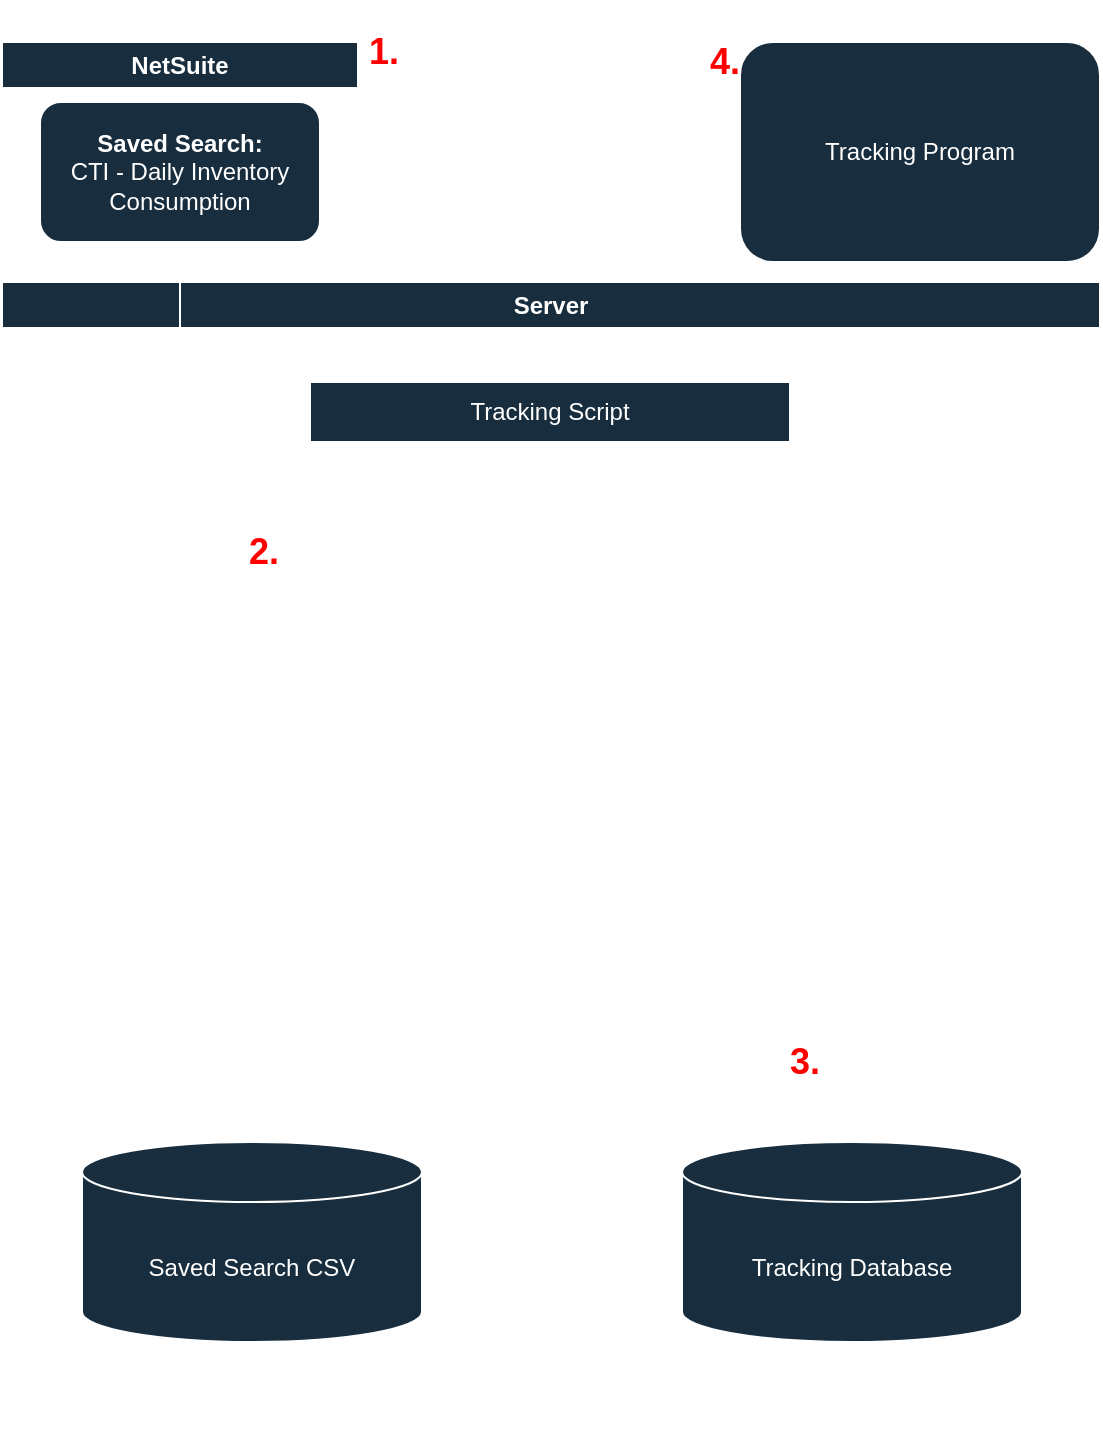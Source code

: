 <mxfile version="21.3.2" type="github">
  <diagram id="C5RBs43oDa-KdzZeNtuy" name="Page-1">
    <mxGraphModel dx="1434" dy="754" grid="1" gridSize="10" guides="1" tooltips="1" connect="1" arrows="1" fold="1" page="1" pageScale="1" pageWidth="827" pageHeight="1169" math="0" shadow="0">
      <root>
        <mxCell id="WIyWlLk6GJQsqaUBKTNV-0" />
        <mxCell id="WIyWlLk6GJQsqaUBKTNV-1" parent="WIyWlLk6GJQsqaUBKTNV-0" />
        <mxCell id="U5RVJwo38xha9huWu8kf-47" style="edgeStyle=orthogonalEdgeStyle;rounded=0;orthogonalLoop=1;jettySize=auto;html=1;exitX=0.5;exitY=1;exitDx=0;exitDy=0;entryX=0.855;entryY=0;entryDx=0;entryDy=4.35;entryPerimeter=0;labelBackgroundColor=none;strokeColor=#ffffff;fontColor=default;" edge="1" parent="WIyWlLk6GJQsqaUBKTNV-1" source="U5RVJwo38xha9huWu8kf-3" target="U5RVJwo38xha9huWu8kf-35">
          <mxGeometry relative="1" as="geometry" />
        </mxCell>
        <mxCell id="U5RVJwo38xha9huWu8kf-70" value="Reads" style="edgeLabel;html=1;align=center;verticalAlign=middle;resizable=0;points=[];fontColor=#FFFFFF;" vertex="1" connectable="0" parent="U5RVJwo38xha9huWu8kf-47">
          <mxGeometry x="0.264" y="1" relative="1" as="geometry">
            <mxPoint y="59" as="offset" />
          </mxGeometry>
        </mxCell>
        <mxCell id="U5RVJwo38xha9huWu8kf-3" value="Tracking Program" style="rounded=1;whiteSpace=wrap;html=1;labelBackgroundColor=none;fillColor=#182E3E;strokeColor=#FFFFFF;fontColor=#FFFFFF;" vertex="1" parent="WIyWlLk6GJQsqaUBKTNV-1">
          <mxGeometry x="508" y="210" width="180" height="110" as="geometry" />
        </mxCell>
        <mxCell id="U5RVJwo38xha9huWu8kf-5" value="Server" style="swimlane;whiteSpace=wrap;html=1;labelBackgroundColor=none;fillColor=#182E3E;strokeColor=#FFFFFF;fontColor=#FFFFFF;" vertex="1" parent="WIyWlLk6GJQsqaUBKTNV-1">
          <mxGeometry x="139" y="330" width="549" height="580" as="geometry" />
        </mxCell>
        <mxCell id="U5RVJwo38xha9huWu8kf-51" style="edgeStyle=orthogonalEdgeStyle;rounded=0;orthogonalLoop=1;jettySize=auto;html=1;exitX=0.5;exitY=0;exitDx=0;exitDy=0;exitPerimeter=0;entryX=0;entryY=0.5;entryDx=0;entryDy=0;strokeColor=#ffffff;labelBackgroundColor=none;fontColor=default;" edge="1" parent="U5RVJwo38xha9huWu8kf-5" source="U5RVJwo38xha9huWu8kf-17" target="U5RVJwo38xha9huWu8kf-34">
          <mxGeometry relative="1" as="geometry" />
        </mxCell>
        <mxCell id="U5RVJwo38xha9huWu8kf-69" value="Reads" style="edgeLabel;html=1;align=center;verticalAlign=middle;resizable=0;points=[];fontColor=#FFFFFF;" vertex="1" connectable="0" parent="U5RVJwo38xha9huWu8kf-51">
          <mxGeometry x="0.263" y="-2" relative="1" as="geometry">
            <mxPoint as="offset" />
          </mxGeometry>
        </mxCell>
        <mxCell id="U5RVJwo38xha9huWu8kf-17" value="Saved Search CSV" style="shape=cylinder3;whiteSpace=wrap;html=1;boundedLbl=1;backgroundOutline=1;size=15;labelBackgroundColor=none;fillColor=#182E3E;strokeColor=#FFFFFF;fontColor=#FFFFFF;" vertex="1" parent="U5RVJwo38xha9huWu8kf-5">
          <mxGeometry x="40" y="430" width="170" height="100" as="geometry" />
        </mxCell>
        <mxCell id="U5RVJwo38xha9huWu8kf-25" value="Tracking Script" style="swimlane;fontStyle=0;childLayout=stackLayout;horizontal=1;startSize=30;horizontalStack=0;resizeParent=1;resizeParentMax=0;resizeLast=0;collapsible=1;marginBottom=0;whiteSpace=wrap;html=1;labelBackgroundColor=none;fillColor=#182E3E;strokeColor=#FFFFFF;fontColor=#FFFFFF;" vertex="1" parent="U5RVJwo38xha9huWu8kf-5">
          <mxGeometry x="154" y="50" width="240" height="310" as="geometry" />
        </mxCell>
        <mxCell id="U5RVJwo38xha9huWu8kf-26" value="1. Reads the current counters for each product in the tracking database." style="text;strokeColor=none;fillColor=none;align=left;verticalAlign=middle;spacingLeft=4;spacingRight=4;overflow=hidden;points=[[0,0.5],[1,0.5]];portConstraint=eastwest;rotatable=0;whiteSpace=wrap;html=1;labelBackgroundColor=none;fontColor=#FFFFFF;" vertex="1" parent="U5RVJwo38xha9huWu8kf-25">
          <mxGeometry y="30" width="240" height="50" as="geometry" />
        </mxCell>
        <mxCell id="U5RVJwo38xha9huWu8kf-34" value="2. Reads the data from the saved search for all the Edmonton products that are tracked." style="text;strokeColor=none;fillColor=none;align=left;verticalAlign=middle;spacingLeft=4;spacingRight=4;overflow=hidden;points=[[0,0.5],[1,0.5]];portConstraint=eastwest;rotatable=0;whiteSpace=wrap;html=1;labelBackgroundColor=none;fontColor=#FFFFFF;" vertex="1" parent="U5RVJwo38xha9huWu8kf-25">
          <mxGeometry y="80" width="240" height="50" as="geometry" />
        </mxCell>
        <mxCell id="U5RVJwo38xha9huWu8kf-33" value="3. Checks if there has been any new orders from the saved search." style="text;strokeColor=none;fillColor=none;align=left;verticalAlign=middle;spacingLeft=4;spacingRight=4;overflow=hidden;points=[[0,0.5],[1,0.5]];portConstraint=eastwest;rotatable=0;whiteSpace=wrap;html=1;labelBackgroundColor=none;fontColor=#FFFFFF;" vertex="1" parent="U5RVJwo38xha9huWu8kf-25">
          <mxGeometry y="130" width="240" height="50" as="geometry" />
        </mxCell>
        <mxCell id="U5RVJwo38xha9huWu8kf-29" value="4. If change is detected, add it to the counter" style="text;strokeColor=none;fillColor=none;align=left;verticalAlign=middle;spacingLeft=4;spacingRight=4;overflow=hidden;points=[[0,0.5],[1,0.5]];portConstraint=eastwest;rotatable=0;whiteSpace=wrap;html=1;labelBackgroundColor=none;fontColor=#FFFFFF;" vertex="1" parent="U5RVJwo38xha9huWu8kf-25">
          <mxGeometry y="180" width="240" height="30" as="geometry" />
        </mxCell>
        <mxCell id="U5RVJwo38xha9huWu8kf-30" value="5. If counter exceeds the threshold, send an email to purchasing to re-order that product." style="text;strokeColor=none;fillColor=none;align=left;verticalAlign=middle;spacingLeft=4;spacingRight=4;overflow=hidden;points=[[0,0.5],[1,0.5]];portConstraint=eastwest;rotatable=0;whiteSpace=wrap;html=1;labelBackgroundColor=none;fontColor=#FFFFFF;" vertex="1" parent="U5RVJwo38xha9huWu8kf-25">
          <mxGeometry y="210" width="240" height="50" as="geometry" />
        </mxCell>
        <mxCell id="U5RVJwo38xha9huWu8kf-31" value="6. Set the counter to the amount it exceeded the threshold by. Save to Database." style="text;strokeColor=none;fillColor=none;align=left;verticalAlign=middle;spacingLeft=4;spacingRight=4;overflow=hidden;points=[[0,0.5],[1,0.5]];portConstraint=eastwest;rotatable=0;whiteSpace=wrap;html=1;labelBackgroundColor=none;fontColor=#FFFFFF;" vertex="1" parent="U5RVJwo38xha9huWu8kf-25">
          <mxGeometry y="260" width="240" height="50" as="geometry" />
        </mxCell>
        <mxCell id="U5RVJwo38xha9huWu8kf-66" style="edgeStyle=orthogonalEdgeStyle;rounded=0;orthogonalLoop=1;jettySize=auto;html=1;exitX=0.5;exitY=0;exitDx=0;exitDy=0;exitPerimeter=0;entryX=1;entryY=0.5;entryDx=0;entryDy=0;strokeColor=#ffffff;" edge="1" parent="U5RVJwo38xha9huWu8kf-5" source="U5RVJwo38xha9huWu8kf-35" target="U5RVJwo38xha9huWu8kf-26">
          <mxGeometry relative="1" as="geometry" />
        </mxCell>
        <mxCell id="U5RVJwo38xha9huWu8kf-68" value="Reads" style="edgeLabel;html=1;align=center;verticalAlign=middle;resizable=0;points=[];fontColor=#FFFFFF;" vertex="1" connectable="0" parent="U5RVJwo38xha9huWu8kf-66">
          <mxGeometry x="0.68" y="1" relative="1" as="geometry">
            <mxPoint as="offset" />
          </mxGeometry>
        </mxCell>
        <mxCell id="U5RVJwo38xha9huWu8kf-35" value="Tracking Database" style="shape=cylinder3;whiteSpace=wrap;html=1;boundedLbl=1;backgroundOutline=1;size=15;labelBackgroundColor=none;fillColor=#182E3E;strokeColor=#FFFFFF;fontColor=#FFFFFF;" vertex="1" parent="U5RVJwo38xha9huWu8kf-5">
          <mxGeometry x="340" y="430" width="170" height="100" as="geometry" />
        </mxCell>
        <mxCell id="U5RVJwo38xha9huWu8kf-41" style="edgeStyle=orthogonalEdgeStyle;rounded=0;orthogonalLoop=1;jettySize=auto;html=1;exitX=0.25;exitY=1;exitDx=0;exitDy=0;entryX=0.75;entryY=1;entryDx=0;entryDy=0;labelBackgroundColor=none;strokeColor=#ffffff;fontColor=default;" edge="1" parent="U5RVJwo38xha9huWu8kf-5" source="U5RVJwo38xha9huWu8kf-25" target="U5RVJwo38xha9huWu8kf-25">
          <mxGeometry relative="1" as="geometry">
            <Array as="points">
              <mxPoint x="214" y="410" />
              <mxPoint x="334" y="410" />
            </Array>
          </mxGeometry>
        </mxCell>
        <mxCell id="U5RVJwo38xha9huWu8kf-73" value="Every Hour" style="edgeLabel;html=1;align=center;verticalAlign=middle;resizable=0;points=[];fontColor=#FFFFFF;" vertex="1" connectable="0" parent="U5RVJwo38xha9huWu8kf-41">
          <mxGeometry x="0.109" y="-4" relative="1" as="geometry">
            <mxPoint x="-11" as="offset" />
          </mxGeometry>
        </mxCell>
        <mxCell id="U5RVJwo38xha9huWu8kf-61" value="&lt;h2&gt;&lt;font color=&quot;#ff0000&quot;&gt;2.&lt;/font&gt;&lt;/h2&gt;" style="text;html=1;align=center;verticalAlign=middle;whiteSpace=wrap;rounded=0;labelBackgroundColor=none;fontColor=#FFFFFF;" vertex="1" parent="U5RVJwo38xha9huWu8kf-5">
          <mxGeometry x="101" y="120" width="60" height="30" as="geometry" />
        </mxCell>
        <mxCell id="U5RVJwo38xha9huWu8kf-64" value="&lt;h2&gt;&lt;font color=&quot;#ff0000&quot;&gt;3.&lt;/font&gt;&lt;/h2&gt;" style="text;html=1;align=center;verticalAlign=middle;resizable=0;points=[];autosize=1;strokeColor=none;fillColor=none;fontColor=#FFFFFF;labelBackgroundColor=none;" vertex="1" parent="U5RVJwo38xha9huWu8kf-5">
          <mxGeometry x="381" y="360" width="40" height="60" as="geometry" />
        </mxCell>
        <mxCell id="U5RVJwo38xha9huWu8kf-67" style="edgeStyle=orthogonalEdgeStyle;rounded=0;orthogonalLoop=1;jettySize=auto;html=1;exitX=1;exitY=0.5;exitDx=0;exitDy=0;entryX=0.5;entryY=0;entryDx=0;entryDy=0;entryPerimeter=0;strokeColor=#ffffff;" edge="1" parent="U5RVJwo38xha9huWu8kf-5" source="U5RVJwo38xha9huWu8kf-31" target="U5RVJwo38xha9huWu8kf-35">
          <mxGeometry relative="1" as="geometry" />
        </mxCell>
        <mxCell id="U5RVJwo38xha9huWu8kf-72" value="Saves" style="edgeLabel;html=1;align=center;verticalAlign=middle;resizable=0;points=[];fontColor=#FFFFFF;" vertex="1" connectable="0" parent="U5RVJwo38xha9huWu8kf-67">
          <mxGeometry x="0.064" relative="1" as="geometry">
            <mxPoint y="29" as="offset" />
          </mxGeometry>
        </mxCell>
        <mxCell id="U5RVJwo38xha9huWu8kf-48" style="edgeStyle=orthogonalEdgeStyle;rounded=0;orthogonalLoop=1;jettySize=auto;html=1;exitX=0.5;exitY=1;exitDx=0;exitDy=0;entryX=0.145;entryY=0;entryDx=0;entryDy=4.35;entryPerimeter=0;labelBackgroundColor=none;strokeColor=#ffffff;fontColor=default;" edge="1" parent="WIyWlLk6GJQsqaUBKTNV-1" source="U5RVJwo38xha9huWu8kf-14" target="U5RVJwo38xha9huWu8kf-17">
          <mxGeometry relative="1" as="geometry" />
        </mxCell>
        <mxCell id="U5RVJwo38xha9huWu8kf-71" value="Saves" style="edgeLabel;html=1;align=center;verticalAlign=middle;resizable=0;points=[];fontColor=#FFFFFF;" vertex="1" connectable="0" parent="U5RVJwo38xha9huWu8kf-48">
          <mxGeometry x="0.222" y="-4" relative="1" as="geometry">
            <mxPoint y="-12" as="offset" />
          </mxGeometry>
        </mxCell>
        <mxCell id="U5RVJwo38xha9huWu8kf-14" value="NetSuite" style="swimlane;whiteSpace=wrap;html=1;labelBackgroundColor=none;fillColor=#182E3E;strokeColor=#FFFFFF;fontColor=#FFFFFF;" vertex="1" parent="WIyWlLk6GJQsqaUBKTNV-1">
          <mxGeometry x="139" y="210" width="178" height="110" as="geometry" />
        </mxCell>
        <mxCell id="U5RVJwo38xha9huWu8kf-15" value="&lt;div&gt;&lt;b&gt;Saved Search: &lt;br&gt;&lt;/b&gt;&lt;/div&gt;&lt;div&gt;CTI - Daily Inventory Consumption&lt;/div&gt;" style="rounded=1;whiteSpace=wrap;html=1;labelBackgroundColor=none;fillColor=#182E3E;strokeColor=#FFFFFF;fontColor=#FFFFFF;" vertex="1" parent="U5RVJwo38xha9huWu8kf-14">
          <mxGeometry x="19" y="30" width="140" height="70" as="geometry" />
        </mxCell>
        <mxCell id="U5RVJwo38xha9huWu8kf-60" value="&lt;h2&gt;&lt;font color=&quot;#ff0000&quot;&gt;1.&lt;/font&gt;&lt;/h2&gt;" style="text;html=1;align=center;verticalAlign=middle;whiteSpace=wrap;rounded=0;labelBackgroundColor=none;fontColor=#FFFFFF;" vertex="1" parent="WIyWlLk6GJQsqaUBKTNV-1">
          <mxGeometry x="300" y="200" width="60" height="30" as="geometry" />
        </mxCell>
        <mxCell id="U5RVJwo38xha9huWu8kf-65" value="&lt;h2&gt;&lt;font color=&quot;#ff0000&quot;&gt;4.&lt;/font&gt;&lt;/h2&gt;" style="text;html=1;align=center;verticalAlign=middle;resizable=0;points=[];autosize=1;strokeColor=none;fillColor=none;fontColor=#FFFFFF;labelBackgroundColor=none;" vertex="1" parent="WIyWlLk6GJQsqaUBKTNV-1">
          <mxGeometry x="480" y="190" width="40" height="60" as="geometry" />
        </mxCell>
      </root>
    </mxGraphModel>
  </diagram>
</mxfile>
